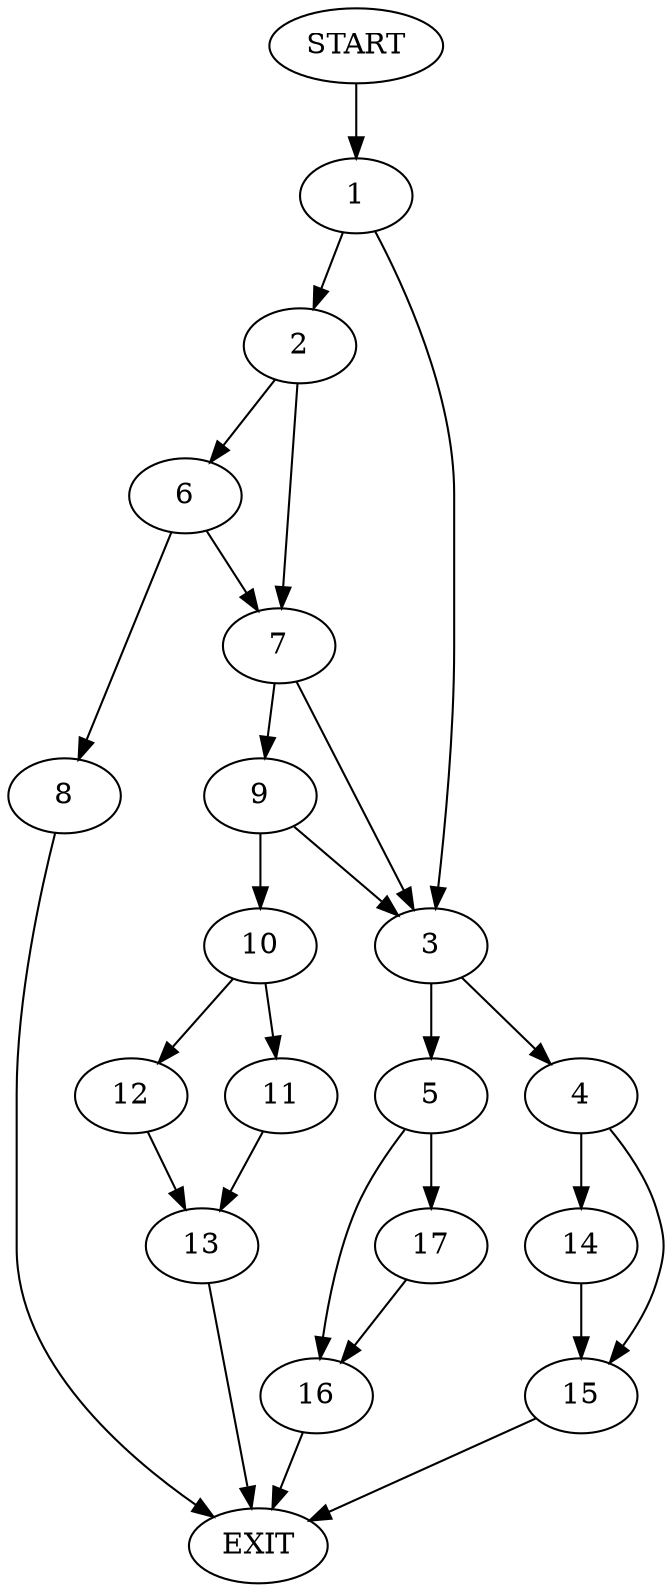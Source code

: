 digraph {
0 [label="START"]
18 [label="EXIT"]
0 -> 1
1 -> 2
1 -> 3
3 -> 4
3 -> 5
2 -> 6
2 -> 7
6 -> 8
6 -> 7
7 -> 9
7 -> 3
8 -> 18
9 -> 10
9 -> 3
10 -> 11
10 -> 12
11 -> 13
12 -> 13
13 -> 18
4 -> 14
4 -> 15
5 -> 16
5 -> 17
14 -> 15
15 -> 18
16 -> 18
17 -> 16
}
